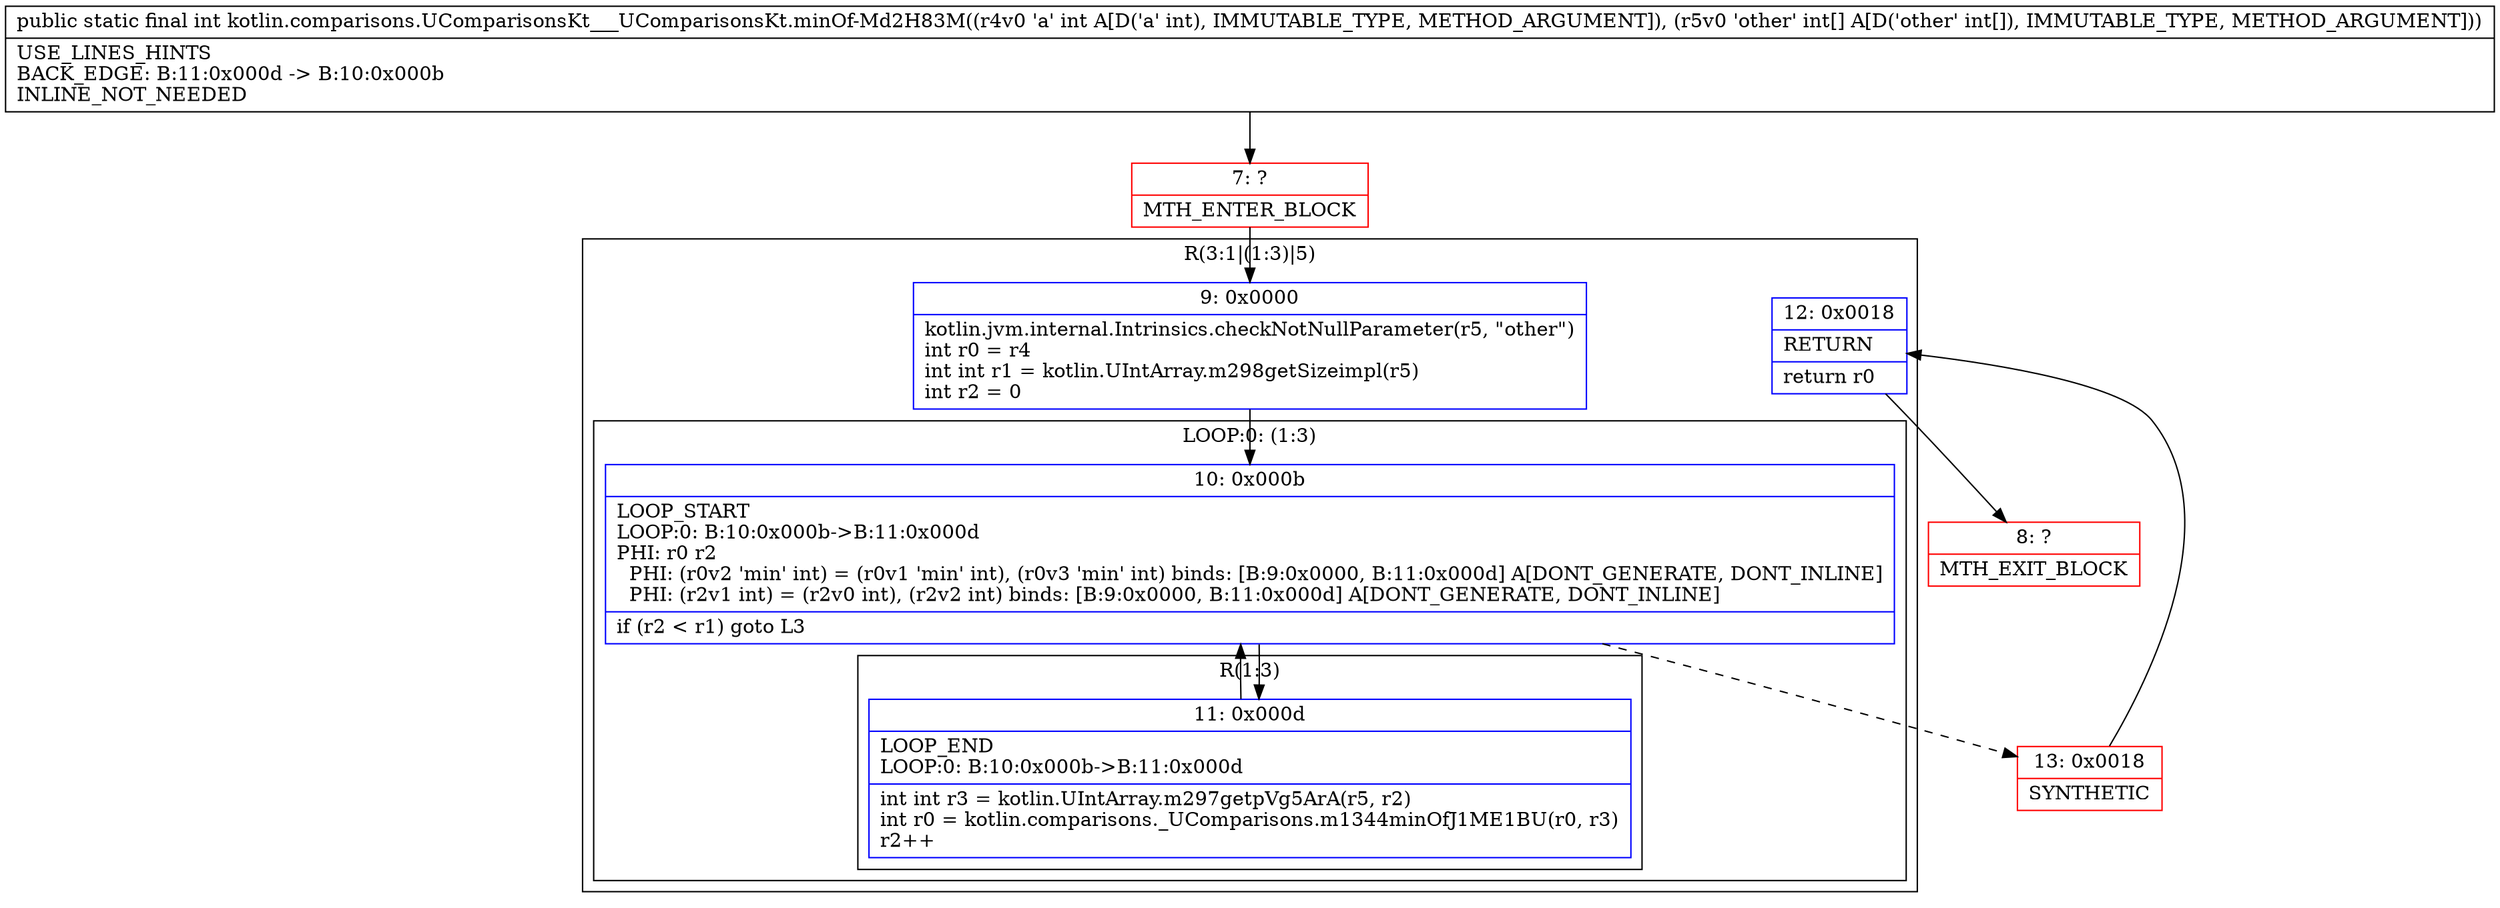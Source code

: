 digraph "CFG forkotlin.comparisons.UComparisonsKt___UComparisonsKt.minOf\-Md2H83M(I[I)I" {
subgraph cluster_Region_929484727 {
label = "R(3:1|(1:3)|5)";
node [shape=record,color=blue];
Node_9 [shape=record,label="{9\:\ 0x0000|kotlin.jvm.internal.Intrinsics.checkNotNullParameter(r5, \"other\")\lint r0 = r4\lint int r1 = kotlin.UIntArray.m298getSizeimpl(r5)\lint r2 = 0\l}"];
subgraph cluster_LoopRegion_364554466 {
label = "LOOP:0: (1:3)";
node [shape=record,color=blue];
Node_10 [shape=record,label="{10\:\ 0x000b|LOOP_START\lLOOP:0: B:10:0x000b\-\>B:11:0x000d\lPHI: r0 r2 \l  PHI: (r0v2 'min' int) = (r0v1 'min' int), (r0v3 'min' int) binds: [B:9:0x0000, B:11:0x000d] A[DONT_GENERATE, DONT_INLINE]\l  PHI: (r2v1 int) = (r2v0 int), (r2v2 int) binds: [B:9:0x0000, B:11:0x000d] A[DONT_GENERATE, DONT_INLINE]\l|if (r2 \< r1) goto L3\l}"];
subgraph cluster_Region_1910317648 {
label = "R(1:3)";
node [shape=record,color=blue];
Node_11 [shape=record,label="{11\:\ 0x000d|LOOP_END\lLOOP:0: B:10:0x000b\-\>B:11:0x000d\l|int int r3 = kotlin.UIntArray.m297getpVg5ArA(r5, r2)\lint r0 = kotlin.comparisons._UComparisons.m1344minOfJ1ME1BU(r0, r3)\lr2++\l}"];
}
}
Node_12 [shape=record,label="{12\:\ 0x0018|RETURN\l|return r0\l}"];
}
Node_7 [shape=record,color=red,label="{7\:\ ?|MTH_ENTER_BLOCK\l}"];
Node_13 [shape=record,color=red,label="{13\:\ 0x0018|SYNTHETIC\l}"];
Node_8 [shape=record,color=red,label="{8\:\ ?|MTH_EXIT_BLOCK\l}"];
MethodNode[shape=record,label="{public static final int kotlin.comparisons.UComparisonsKt___UComparisonsKt.minOf\-Md2H83M((r4v0 'a' int A[D('a' int), IMMUTABLE_TYPE, METHOD_ARGUMENT]), (r5v0 'other' int[] A[D('other' int[]), IMMUTABLE_TYPE, METHOD_ARGUMENT]))  | USE_LINES_HINTS\lBACK_EDGE: B:11:0x000d \-\> B:10:0x000b\lINLINE_NOT_NEEDED\l}"];
MethodNode -> Node_7;Node_9 -> Node_10;
Node_10 -> Node_11;
Node_10 -> Node_13[style=dashed];
Node_11 -> Node_10;
Node_12 -> Node_8;
Node_7 -> Node_9;
Node_13 -> Node_12;
}

